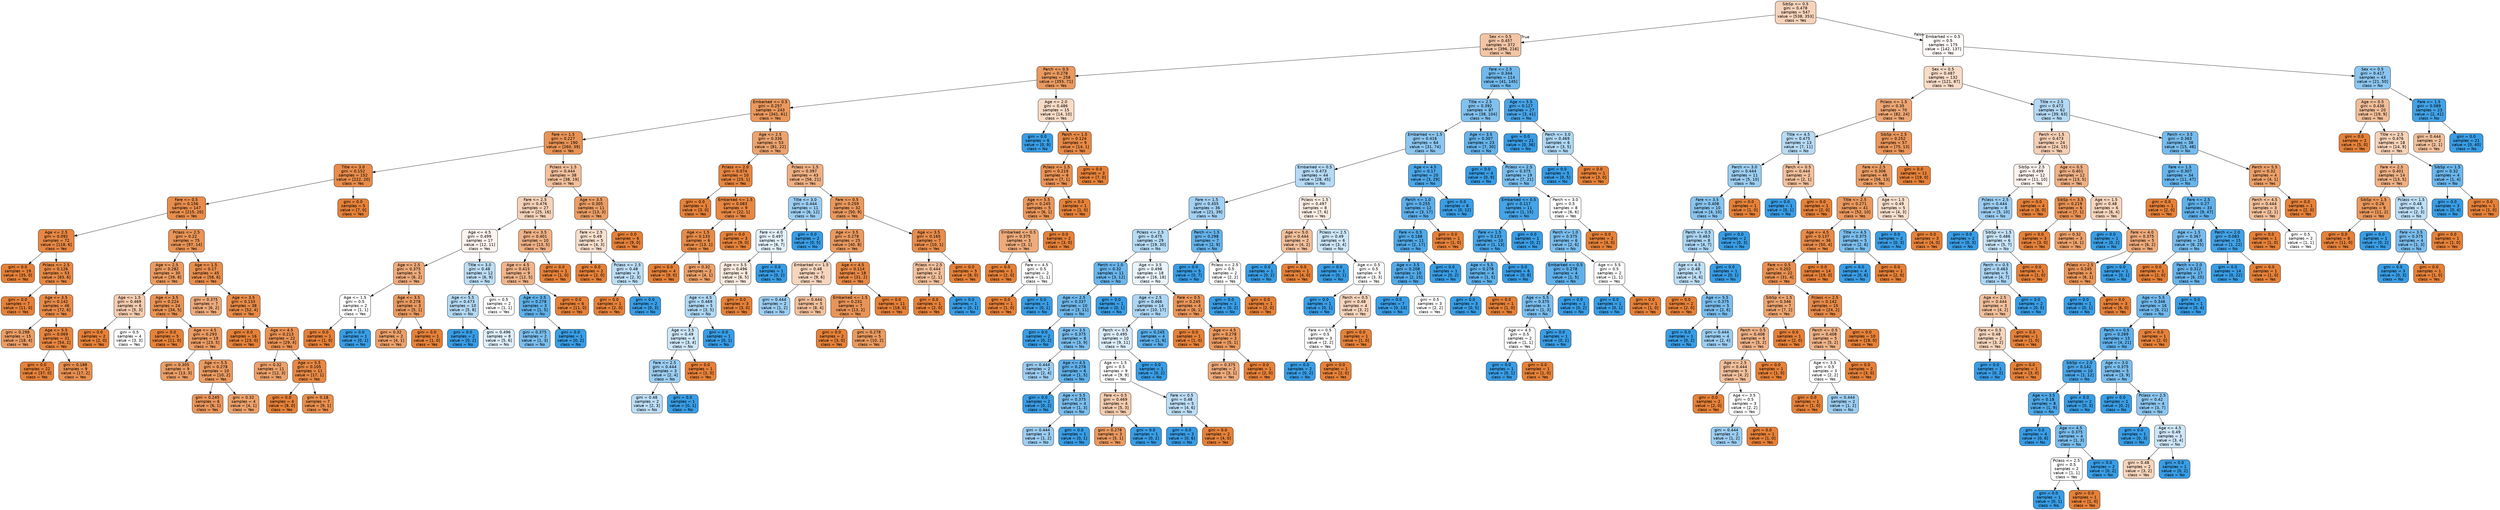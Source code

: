 digraph Tree {
node [shape=box, style="filled, rounded", color="black", fontname=helvetica] ;
edge [fontname=helvetica] ;
0 [label="SibSp <= 0.5\ngini = 0.478\nsamples = 547\nvalue = [538, 353]\nclass = Yes", fillcolor="#e5813958"] ;
1 [label="Sex <= 0.5\ngini = 0.457\nsamples = 372\nvalue = [396, 216]\nclass = Yes", fillcolor="#e5813974"] ;
0 -> 1 [labeldistance=2.5, labelangle=45, headlabel="True"] ;
2 [label="Parch <= 0.5\ngini = 0.278\nsamples = 258\nvalue = [355, 71]\nclass = Yes", fillcolor="#e58139cc"] ;
1 -> 2 ;
3 [label="Embarked <= 0.5\ngini = 0.257\nsamples = 243\nvalue = [341, 61]\nclass = Yes", fillcolor="#e58139d1"] ;
2 -> 3 ;
4 [label="Fare <= 1.5\ngini = 0.227\nsamples = 190\nvalue = [260, 39]\nclass = Yes", fillcolor="#e58139d9"] ;
3 -> 4 ;
5 [label="Title <= 3.0\ngini = 0.152\nsamples = 152\nvalue = [222, 20]\nclass = Yes", fillcolor="#e58139e8"] ;
4 -> 5 ;
6 [label="Fare <= 0.5\ngini = 0.156\nsamples = 147\nvalue = [215, 20]\nclass = Yes", fillcolor="#e58139e7"] ;
5 -> 6 ;
7 [label="Age <= 2.5\ngini = 0.092\nsamples = 72\nvalue = [118, 6]\nclass = Yes", fillcolor="#e58139f2"] ;
6 -> 7 ;
8 [label="gini = 0.0\nsamples = 19\nvalue = [35, 0]\nclass = Yes", fillcolor="#e58139ff"] ;
7 -> 8 ;
9 [label="Pclass <= 2.5\ngini = 0.126\nsamples = 53\nvalue = [83, 6]\nclass = Yes", fillcolor="#e58139ed"] ;
7 -> 9 ;
10 [label="gini = 0.0\nsamples = 7\nvalue = [11, 0]\nclass = Yes", fillcolor="#e58139ff"] ;
9 -> 10 ;
11 [label="Age <= 3.5\ngini = 0.142\nsamples = 46\nvalue = [72, 6]\nclass = Yes", fillcolor="#e58139ea"] ;
9 -> 11 ;
12 [label="gini = 0.298\nsamples = 15\nvalue = [18, 4]\nclass = Yes", fillcolor="#e58139c6"] ;
11 -> 12 ;
13 [label="Age <= 5.5\ngini = 0.069\nsamples = 31\nvalue = [54, 2]\nclass = Yes", fillcolor="#e58139f6"] ;
11 -> 13 ;
14 [label="gini = 0.0\nsamples = 22\nvalue = [37, 0]\nclass = Yes", fillcolor="#e58139ff"] ;
13 -> 14 ;
15 [label="gini = 0.188\nsamples = 9\nvalue = [17, 2]\nclass = Yes", fillcolor="#e58139e1"] ;
13 -> 15 ;
16 [label="Pclass <= 2.5\ngini = 0.22\nsamples = 75\nvalue = [97, 14]\nclass = Yes", fillcolor="#e58139da"] ;
6 -> 16 ;
17 [label="Age <= 2.5\ngini = 0.282\nsamples = 30\nvalue = [39, 8]\nclass = Yes", fillcolor="#e58139cb"] ;
16 -> 17 ;
18 [label="Age <= 1.5\ngini = 0.469\nsamples = 6\nvalue = [5, 3]\nclass = Yes", fillcolor="#e5813966"] ;
17 -> 18 ;
19 [label="gini = 0.0\nsamples = 2\nvalue = [2, 0]\nclass = Yes", fillcolor="#e58139ff"] ;
18 -> 19 ;
20 [label="gini = 0.5\nsamples = 4\nvalue = [3, 3]\nclass = Yes", fillcolor="#e5813900"] ;
18 -> 20 ;
21 [label="Age <= 3.5\ngini = 0.224\nsamples = 24\nvalue = [34, 5]\nclass = Yes", fillcolor="#e58139da"] ;
17 -> 21 ;
22 [label="gini = 0.0\nsamples = 5\nvalue = [11, 0]\nclass = Yes", fillcolor="#e58139ff"] ;
21 -> 22 ;
23 [label="Age <= 4.5\ngini = 0.293\nsamples = 19\nvalue = [23, 5]\nclass = Yes", fillcolor="#e58139c8"] ;
21 -> 23 ;
24 [label="gini = 0.305\nsamples = 9\nvalue = [13, 3]\nclass = Yes", fillcolor="#e58139c4"] ;
23 -> 24 ;
25 [label="Age <= 5.5\ngini = 0.278\nsamples = 10\nvalue = [10, 2]\nclass = Yes", fillcolor="#e58139cc"] ;
23 -> 25 ;
26 [label="gini = 0.245\nsamples = 6\nvalue = [6, 1]\nclass = Yes", fillcolor="#e58139d4"] ;
25 -> 26 ;
27 [label="gini = 0.32\nsamples = 4\nvalue = [4, 1]\nclass = Yes", fillcolor="#e58139bf"] ;
25 -> 27 ;
28 [label="Age <= 1.5\ngini = 0.17\nsamples = 45\nvalue = [58, 6]\nclass = Yes", fillcolor="#e58139e5"] ;
16 -> 28 ;
29 [label="gini = 0.375\nsamples = 7\nvalue = [6, 2]\nclass = Yes", fillcolor="#e58139aa"] ;
28 -> 29 ;
30 [label="Age <= 3.5\ngini = 0.133\nsamples = 38\nvalue = [52, 4]\nclass = Yes", fillcolor="#e58139eb"] ;
28 -> 30 ;
31 [label="gini = 0.0\nsamples = 16\nvalue = [23, 0]\nclass = Yes", fillcolor="#e58139ff"] ;
30 -> 31 ;
32 [label="Age <= 4.5\ngini = 0.213\nsamples = 22\nvalue = [29, 4]\nclass = Yes", fillcolor="#e58139dc"] ;
30 -> 32 ;
33 [label="gini = 0.32\nsamples = 11\nvalue = [12, 3]\nclass = Yes", fillcolor="#e58139bf"] ;
32 -> 33 ;
34 [label="Age <= 5.5\ngini = 0.105\nsamples = 11\nvalue = [17, 1]\nclass = Yes", fillcolor="#e58139f0"] ;
32 -> 34 ;
35 [label="gini = 0.0\nsamples = 4\nvalue = [8, 0]\nclass = Yes", fillcolor="#e58139ff"] ;
34 -> 35 ;
36 [label="gini = 0.18\nsamples = 7\nvalue = [9, 1]\nclass = Yes", fillcolor="#e58139e3"] ;
34 -> 36 ;
37 [label="gini = 0.0\nsamples = 5\nvalue = [7, 0]\nclass = Yes", fillcolor="#e58139ff"] ;
5 -> 37 ;
38 [label="Pclass <= 1.5\ngini = 0.444\nsamples = 38\nvalue = [38, 19]\nclass = Yes", fillcolor="#e581397f"] ;
4 -> 38 ;
39 [label="Fare <= 2.5\ngini = 0.476\nsamples = 27\nvalue = [25, 16]\nclass = Yes", fillcolor="#e581395c"] ;
38 -> 39 ;
40 [label="Age <= 4.5\ngini = 0.499\nsamples = 17\nvalue = [12, 11]\nclass = Yes", fillcolor="#e5813915"] ;
39 -> 40 ;
41 [label="Age <= 2.5\ngini = 0.375\nsamples = 5\nvalue = [6, 2]\nclass = Yes", fillcolor="#e58139aa"] ;
40 -> 41 ;
42 [label="Age <= 1.5\ngini = 0.5\nsamples = 2\nvalue = [1, 1]\nclass = Yes", fillcolor="#e5813900"] ;
41 -> 42 ;
43 [label="gini = 0.0\nsamples = 1\nvalue = [1, 0]\nclass = Yes", fillcolor="#e58139ff"] ;
42 -> 43 ;
44 [label="gini = 0.0\nsamples = 1\nvalue = [0, 1]\nclass = No", fillcolor="#399de5ff"] ;
42 -> 44 ;
45 [label="Age <= 3.5\ngini = 0.278\nsamples = 3\nvalue = [5, 1]\nclass = Yes", fillcolor="#e58139cc"] ;
41 -> 45 ;
46 [label="gini = 0.32\nsamples = 2\nvalue = [4, 1]\nclass = Yes", fillcolor="#e58139bf"] ;
45 -> 46 ;
47 [label="gini = 0.0\nsamples = 1\nvalue = [1, 0]\nclass = Yes", fillcolor="#e58139ff"] ;
45 -> 47 ;
48 [label="Title <= 3.0\ngini = 0.48\nsamples = 12\nvalue = [6, 9]\nclass = No", fillcolor="#399de555"] ;
40 -> 48 ;
49 [label="Age <= 5.5\ngini = 0.473\nsamples = 10\nvalue = [5, 8]\nclass = No", fillcolor="#399de560"] ;
48 -> 49 ;
50 [label="gini = 0.0\nsamples = 2\nvalue = [0, 2]\nclass = No", fillcolor="#399de5ff"] ;
49 -> 50 ;
51 [label="gini = 0.496\nsamples = 8\nvalue = [5, 6]\nclass = No", fillcolor="#399de52a"] ;
49 -> 51 ;
52 [label="gini = 0.5\nsamples = 2\nvalue = [1, 1]\nclass = Yes", fillcolor="#e5813900"] ;
48 -> 52 ;
53 [label="Fare <= 3.5\ngini = 0.401\nsamples = 10\nvalue = [13, 5]\nclass = Yes", fillcolor="#e581399d"] ;
39 -> 53 ;
54 [label="Age <= 4.5\ngini = 0.415\nsamples = 9\nvalue = [12, 5]\nclass = Yes", fillcolor="#e5813995"] ;
53 -> 54 ;
55 [label="Age <= 3.5\ngini = 0.278\nsamples = 3\nvalue = [1, 5]\nclass = No", fillcolor="#399de5cc"] ;
54 -> 55 ;
56 [label="gini = 0.375\nsamples = 2\nvalue = [1, 3]\nclass = No", fillcolor="#399de5aa"] ;
55 -> 56 ;
57 [label="gini = 0.0\nsamples = 1\nvalue = [0, 2]\nclass = No", fillcolor="#399de5ff"] ;
55 -> 57 ;
58 [label="gini = 0.0\nsamples = 6\nvalue = [11, 0]\nclass = Yes", fillcolor="#e58139ff"] ;
54 -> 58 ;
59 [label="gini = 0.0\nsamples = 1\nvalue = [1, 0]\nclass = Yes", fillcolor="#e58139ff"] ;
53 -> 59 ;
60 [label="Age <= 3.5\ngini = 0.305\nsamples = 11\nvalue = [13, 3]\nclass = Yes", fillcolor="#e58139c4"] ;
38 -> 60 ;
61 [label="Fare <= 2.5\ngini = 0.49\nsamples = 5\nvalue = [4, 3]\nclass = Yes", fillcolor="#e5813940"] ;
60 -> 61 ;
62 [label="gini = 0.0\nsamples = 2\nvalue = [2, 0]\nclass = Yes", fillcolor="#e58139ff"] ;
61 -> 62 ;
63 [label="Pclass <= 2.5\ngini = 0.48\nsamples = 3\nvalue = [2, 3]\nclass = No", fillcolor="#399de555"] ;
61 -> 63 ;
64 [label="gini = 0.0\nsamples = 1\nvalue = [2, 0]\nclass = Yes", fillcolor="#e58139ff"] ;
63 -> 64 ;
65 [label="gini = 0.0\nsamples = 2\nvalue = [0, 3]\nclass = No", fillcolor="#399de5ff"] ;
63 -> 65 ;
66 [label="gini = 0.0\nsamples = 6\nvalue = [9, 0]\nclass = Yes", fillcolor="#e58139ff"] ;
60 -> 66 ;
67 [label="Age <= 2.5\ngini = 0.336\nsamples = 53\nvalue = [81, 22]\nclass = Yes", fillcolor="#e58139ba"] ;
3 -> 67 ;
68 [label="Pclass <= 2.0\ngini = 0.074\nsamples = 10\nvalue = [25, 1]\nclass = Yes", fillcolor="#e58139f5"] ;
67 -> 68 ;
69 [label="gini = 0.0\nsamples = 1\nvalue = [3, 0]\nclass = Yes", fillcolor="#e58139ff"] ;
68 -> 69 ;
70 [label="Embarked <= 1.5\ngini = 0.083\nsamples = 9\nvalue = [22, 1]\nclass = Yes", fillcolor="#e58139f3"] ;
68 -> 70 ;
71 [label="Age <= 1.5\ngini = 0.133\nsamples = 6\nvalue = [13, 1]\nclass = Yes", fillcolor="#e58139eb"] ;
70 -> 71 ;
72 [label="gini = 0.0\nsamples = 4\nvalue = [9, 0]\nclass = Yes", fillcolor="#e58139ff"] ;
71 -> 72 ;
73 [label="gini = 0.32\nsamples = 2\nvalue = [4, 1]\nclass = Yes", fillcolor="#e58139bf"] ;
71 -> 73 ;
74 [label="gini = 0.0\nsamples = 3\nvalue = [9, 0]\nclass = Yes", fillcolor="#e58139ff"] ;
70 -> 74 ;
75 [label="Pclass <= 1.5\ngini = 0.397\nsamples = 43\nvalue = [56, 21]\nclass = Yes", fillcolor="#e581399f"] ;
67 -> 75 ;
76 [label="Title <= 3.0\ngini = 0.444\nsamples = 11\nvalue = [6, 12]\nclass = No", fillcolor="#399de57f"] ;
75 -> 76 ;
77 [label="Fare <= 4.0\ngini = 0.497\nsamples = 9\nvalue = [6, 7]\nclass = No", fillcolor="#399de524"] ;
76 -> 77 ;
78 [label="Age <= 5.5\ngini = 0.496\nsamples = 8\nvalue = [6, 5]\nclass = Yes", fillcolor="#e581392a"] ;
77 -> 78 ;
79 [label="Age <= 4.5\ngini = 0.469\nsamples = 5\nvalue = [3, 5]\nclass = No", fillcolor="#399de566"] ;
78 -> 79 ;
80 [label="Age <= 3.5\ngini = 0.49\nsamples = 4\nvalue = [3, 4]\nclass = No", fillcolor="#399de540"] ;
79 -> 80 ;
81 [label="Fare <= 2.5\ngini = 0.444\nsamples = 3\nvalue = [2, 4]\nclass = No", fillcolor="#399de57f"] ;
80 -> 81 ;
82 [label="gini = 0.48\nsamples = 2\nvalue = [2, 3]\nclass = No", fillcolor="#399de555"] ;
81 -> 82 ;
83 [label="gini = 0.0\nsamples = 1\nvalue = [0, 1]\nclass = No", fillcolor="#399de5ff"] ;
81 -> 83 ;
84 [label="gini = 0.0\nsamples = 1\nvalue = [1, 0]\nclass = Yes", fillcolor="#e58139ff"] ;
80 -> 84 ;
85 [label="gini = 0.0\nsamples = 1\nvalue = [0, 1]\nclass = No", fillcolor="#399de5ff"] ;
79 -> 85 ;
86 [label="gini = 0.0\nsamples = 3\nvalue = [3, 0]\nclass = Yes", fillcolor="#e58139ff"] ;
78 -> 86 ;
87 [label="gini = 0.0\nsamples = 1\nvalue = [0, 2]\nclass = No", fillcolor="#399de5ff"] ;
77 -> 87 ;
88 [label="gini = 0.0\nsamples = 2\nvalue = [0, 5]\nclass = No", fillcolor="#399de5ff"] ;
76 -> 88 ;
89 [label="Fare <= 0.5\ngini = 0.259\nsamples = 32\nvalue = [50, 9]\nclass = Yes", fillcolor="#e58139d1"] ;
75 -> 89 ;
90 [label="Age <= 3.5\ngini = 0.278\nsamples = 25\nvalue = [40, 8]\nclass = Yes", fillcolor="#e58139cc"] ;
89 -> 90 ;
91 [label="Embarked <= 1.5\ngini = 0.48\nsamples = 7\nvalue = [9, 6]\nclass = Yes", fillcolor="#e5813955"] ;
90 -> 91 ;
92 [label="gini = 0.444\nsamples = 2\nvalue = [1, 2]\nclass = No", fillcolor="#399de57f"] ;
91 -> 92 ;
93 [label="gini = 0.444\nsamples = 5\nvalue = [8, 4]\nclass = Yes", fillcolor="#e581397f"] ;
91 -> 93 ;
94 [label="Age <= 4.5\ngini = 0.114\nsamples = 18\nvalue = [31, 2]\nclass = Yes", fillcolor="#e58139ef"] ;
90 -> 94 ;
95 [label="Embarked <= 1.5\ngini = 0.231\nsamples = 7\nvalue = [13, 2]\nclass = Yes", fillcolor="#e58139d8"] ;
94 -> 95 ;
96 [label="gini = 0.0\nsamples = 2\nvalue = [3, 0]\nclass = Yes", fillcolor="#e58139ff"] ;
95 -> 96 ;
97 [label="gini = 0.278\nsamples = 5\nvalue = [10, 2]\nclass = Yes", fillcolor="#e58139cc"] ;
95 -> 97 ;
98 [label="gini = 0.0\nsamples = 11\nvalue = [18, 0]\nclass = Yes", fillcolor="#e58139ff"] ;
94 -> 98 ;
99 [label="Age <= 3.5\ngini = 0.165\nsamples = 7\nvalue = [10, 1]\nclass = Yes", fillcolor="#e58139e6"] ;
89 -> 99 ;
100 [label="Pclass <= 2.5\ngini = 0.444\nsamples = 2\nvalue = [2, 1]\nclass = Yes", fillcolor="#e581397f"] ;
99 -> 100 ;
101 [label="gini = 0.0\nsamples = 1\nvalue = [2, 0]\nclass = Yes", fillcolor="#e58139ff"] ;
100 -> 101 ;
102 [label="gini = 0.0\nsamples = 1\nvalue = [0, 1]\nclass = No", fillcolor="#399de5ff"] ;
100 -> 102 ;
103 [label="gini = 0.0\nsamples = 5\nvalue = [8, 0]\nclass = Yes", fillcolor="#e58139ff"] ;
99 -> 103 ;
104 [label="Age <= 2.0\ngini = 0.486\nsamples = 15\nvalue = [14, 10]\nclass = Yes", fillcolor="#e5813949"] ;
2 -> 104 ;
105 [label="gini = 0.0\nsamples = 6\nvalue = [0, 9]\nclass = No", fillcolor="#399de5ff"] ;
104 -> 105 ;
106 [label="Parch <= 1.5\ngini = 0.124\nsamples = 9\nvalue = [14, 1]\nclass = Yes", fillcolor="#e58139ed"] ;
104 -> 106 ;
107 [label="Pclass <= 1.5\ngini = 0.219\nsamples = 6\nvalue = [7, 1]\nclass = Yes", fillcolor="#e58139db"] ;
106 -> 107 ;
108 [label="Age <= 5.5\ngini = 0.245\nsamples = 5\nvalue = [6, 1]\nclass = Yes", fillcolor="#e58139d4"] ;
107 -> 108 ;
109 [label="Embarked <= 0.5\ngini = 0.375\nsamples = 3\nvalue = [3, 1]\nclass = Yes", fillcolor="#e58139aa"] ;
108 -> 109 ;
110 [label="gini = 0.0\nsamples = 1\nvalue = [2, 0]\nclass = Yes", fillcolor="#e58139ff"] ;
109 -> 110 ;
111 [label="Fare <= 4.5\ngini = 0.5\nsamples = 2\nvalue = [1, 1]\nclass = Yes", fillcolor="#e5813900"] ;
109 -> 111 ;
112 [label="gini = 0.0\nsamples = 1\nvalue = [1, 0]\nclass = Yes", fillcolor="#e58139ff"] ;
111 -> 112 ;
113 [label="gini = 0.0\nsamples = 1\nvalue = [0, 1]\nclass = No", fillcolor="#399de5ff"] ;
111 -> 113 ;
114 [label="gini = 0.0\nsamples = 2\nvalue = [3, 0]\nclass = Yes", fillcolor="#e58139ff"] ;
108 -> 114 ;
115 [label="gini = 0.0\nsamples = 1\nvalue = [1, 0]\nclass = Yes", fillcolor="#e58139ff"] ;
107 -> 115 ;
116 [label="gini = 0.0\nsamples = 3\nvalue = [7, 0]\nclass = Yes", fillcolor="#e58139ff"] ;
106 -> 116 ;
117 [label="Fare <= 2.5\ngini = 0.344\nsamples = 114\nvalue = [41, 145]\nclass = No", fillcolor="#399de5b7"] ;
1 -> 117 ;
118 [label="Title <= 2.5\ngini = 0.392\nsamples = 87\nvalue = [38, 104]\nclass = No", fillcolor="#399de5a2"] ;
117 -> 118 ;
119 [label="Embarked <= 1.5\ngini = 0.416\nsamples = 64\nvalue = [31, 74]\nclass = No", fillcolor="#399de594"] ;
118 -> 119 ;
120 [label="Embarked <= 0.5\ngini = 0.473\nsamples = 44\nvalue = [28, 45]\nclass = No", fillcolor="#399de560"] ;
119 -> 120 ;
121 [label="Fare <= 1.5\ngini = 0.455\nsamples = 36\nvalue = [21, 39]\nclass = No", fillcolor="#399de576"] ;
120 -> 121 ;
122 [label="Pclass <= 2.5\ngini = 0.475\nsamples = 29\nvalue = [19, 30]\nclass = No", fillcolor="#399de55e"] ;
121 -> 122 ;
123 [label="Parch <= 1.0\ngini = 0.32\nsamples = 11\nvalue = [3, 12]\nclass = No", fillcolor="#399de5bf"] ;
122 -> 123 ;
124 [label="Age <= 2.5\ngini = 0.337\nsamples = 10\nvalue = [3, 11]\nclass = No", fillcolor="#399de5b9"] ;
123 -> 124 ;
125 [label="gini = 0.0\nsamples = 2\nvalue = [0, 2]\nclass = No", fillcolor="#399de5ff"] ;
124 -> 125 ;
126 [label="Age <= 3.5\ngini = 0.375\nsamples = 8\nvalue = [3, 9]\nclass = No", fillcolor="#399de5aa"] ;
124 -> 126 ;
127 [label="gini = 0.444\nsamples = 2\nvalue = [2, 4]\nclass = No", fillcolor="#399de57f"] ;
126 -> 127 ;
128 [label="Age <= 4.5\ngini = 0.278\nsamples = 6\nvalue = [1, 5]\nclass = No", fillcolor="#399de5cc"] ;
126 -> 128 ;
129 [label="gini = 0.0\nsamples = 2\nvalue = [0, 2]\nclass = No", fillcolor="#399de5ff"] ;
128 -> 129 ;
130 [label="Age <= 5.5\ngini = 0.375\nsamples = 4\nvalue = [1, 3]\nclass = No", fillcolor="#399de5aa"] ;
128 -> 130 ;
131 [label="gini = 0.444\nsamples = 3\nvalue = [1, 2]\nclass = No", fillcolor="#399de57f"] ;
130 -> 131 ;
132 [label="gini = 0.0\nsamples = 1\nvalue = [0, 1]\nclass = No", fillcolor="#399de5ff"] ;
130 -> 132 ;
133 [label="gini = 0.0\nsamples = 1\nvalue = [0, 1]\nclass = No", fillcolor="#399de5ff"] ;
123 -> 133 ;
134 [label="Age <= 3.5\ngini = 0.498\nsamples = 18\nvalue = [16, 18]\nclass = No", fillcolor="#399de51c"] ;
122 -> 134 ;
135 [label="Age <= 2.5\ngini = 0.466\nsamples = 14\nvalue = [10, 17]\nclass = No", fillcolor="#399de569"] ;
134 -> 135 ;
136 [label="Parch <= 0.5\ngini = 0.495\nsamples = 10\nvalue = [9, 11]\nclass = No", fillcolor="#399de52e"] ;
135 -> 136 ;
137 [label="Age <= 1.5\ngini = 0.5\nsamples = 9\nvalue = [9, 9]\nclass = Yes", fillcolor="#e5813900"] ;
136 -> 137 ;
138 [label="Fare <= 0.5\ngini = 0.469\nsamples = 4\nvalue = [5, 3]\nclass = Yes", fillcolor="#e5813966"] ;
137 -> 138 ;
139 [label="gini = 0.278\nsamples = 3\nvalue = [5, 1]\nclass = Yes", fillcolor="#e58139cc"] ;
138 -> 139 ;
140 [label="gini = 0.0\nsamples = 1\nvalue = [0, 2]\nclass = No", fillcolor="#399de5ff"] ;
138 -> 140 ;
141 [label="Fare <= 0.5\ngini = 0.48\nsamples = 5\nvalue = [4, 6]\nclass = No", fillcolor="#399de555"] ;
137 -> 141 ;
142 [label="gini = 0.0\nsamples = 3\nvalue = [0, 6]\nclass = No", fillcolor="#399de5ff"] ;
141 -> 142 ;
143 [label="gini = 0.0\nsamples = 2\nvalue = [4, 0]\nclass = Yes", fillcolor="#e58139ff"] ;
141 -> 143 ;
144 [label="gini = 0.0\nsamples = 1\nvalue = [0, 2]\nclass = No", fillcolor="#399de5ff"] ;
136 -> 144 ;
145 [label="gini = 0.245\nsamples = 4\nvalue = [1, 6]\nclass = No", fillcolor="#399de5d4"] ;
135 -> 145 ;
146 [label="Fare <= 0.5\ngini = 0.245\nsamples = 4\nvalue = [6, 1]\nclass = Yes", fillcolor="#e58139d4"] ;
134 -> 146 ;
147 [label="gini = 0.0\nsamples = 1\nvalue = [1, 0]\nclass = Yes", fillcolor="#e58139ff"] ;
146 -> 147 ;
148 [label="Age <= 4.5\ngini = 0.278\nsamples = 3\nvalue = [5, 1]\nclass = Yes", fillcolor="#e58139cc"] ;
146 -> 148 ;
149 [label="gini = 0.375\nsamples = 2\nvalue = [3, 1]\nclass = Yes", fillcolor="#e58139aa"] ;
148 -> 149 ;
150 [label="gini = 0.0\nsamples = 1\nvalue = [2, 0]\nclass = Yes", fillcolor="#e58139ff"] ;
148 -> 150 ;
151 [label="Parch <= 1.5\ngini = 0.298\nsamples = 7\nvalue = [2, 9]\nclass = No", fillcolor="#399de5c6"] ;
121 -> 151 ;
152 [label="gini = 0.0\nsamples = 5\nvalue = [0, 7]\nclass = No", fillcolor="#399de5ff"] ;
151 -> 152 ;
153 [label="Pclass <= 2.5\ngini = 0.5\nsamples = 2\nvalue = [2, 2]\nclass = Yes", fillcolor="#e5813900"] ;
151 -> 153 ;
154 [label="gini = 0.0\nsamples = 1\nvalue = [0, 2]\nclass = No", fillcolor="#399de5ff"] ;
153 -> 154 ;
155 [label="gini = 0.0\nsamples = 1\nvalue = [2, 0]\nclass = Yes", fillcolor="#e58139ff"] ;
153 -> 155 ;
156 [label="Pclass <= 1.5\ngini = 0.497\nsamples = 8\nvalue = [7, 6]\nclass = Yes", fillcolor="#e5813924"] ;
120 -> 156 ;
157 [label="Age <= 5.0\ngini = 0.444\nsamples = 2\nvalue = [4, 2]\nclass = Yes", fillcolor="#e581397f"] ;
156 -> 157 ;
158 [label="gini = 0.0\nsamples = 1\nvalue = [0, 2]\nclass = No", fillcolor="#399de5ff"] ;
157 -> 158 ;
159 [label="gini = 0.0\nsamples = 1\nvalue = [4, 0]\nclass = Yes", fillcolor="#e58139ff"] ;
157 -> 159 ;
160 [label="Pclass <= 2.5\ngini = 0.49\nsamples = 6\nvalue = [3, 4]\nclass = No", fillcolor="#399de540"] ;
156 -> 160 ;
161 [label="gini = 0.0\nsamples = 1\nvalue = [0, 1]\nclass = No", fillcolor="#399de5ff"] ;
160 -> 161 ;
162 [label="Age <= 0.5\ngini = 0.5\nsamples = 5\nvalue = [3, 3]\nclass = Yes", fillcolor="#e5813900"] ;
160 -> 162 ;
163 [label="gini = 0.0\nsamples = 1\nvalue = [0, 1]\nclass = No", fillcolor="#399de5ff"] ;
162 -> 163 ;
164 [label="Parch <= 0.5\ngini = 0.48\nsamples = 4\nvalue = [3, 2]\nclass = Yes", fillcolor="#e5813955"] ;
162 -> 164 ;
165 [label="Fare <= 0.5\ngini = 0.5\nsamples = 3\nvalue = [2, 2]\nclass = Yes", fillcolor="#e5813900"] ;
164 -> 165 ;
166 [label="gini = 0.0\nsamples = 2\nvalue = [0, 2]\nclass = No", fillcolor="#399de5ff"] ;
165 -> 166 ;
167 [label="gini = 0.0\nsamples = 1\nvalue = [2, 0]\nclass = Yes", fillcolor="#e58139ff"] ;
165 -> 167 ;
168 [label="gini = 0.0\nsamples = 1\nvalue = [1, 0]\nclass = Yes", fillcolor="#e58139ff"] ;
164 -> 168 ;
169 [label="Age <= 4.5\ngini = 0.17\nsamples = 20\nvalue = [3, 29]\nclass = No", fillcolor="#399de5e5"] ;
119 -> 169 ;
170 [label="Parch <= 1.0\ngini = 0.255\nsamples = 12\nvalue = [3, 17]\nclass = No", fillcolor="#399de5d2"] ;
169 -> 170 ;
171 [label="Fare <= 0.5\ngini = 0.188\nsamples = 11\nvalue = [2, 17]\nclass = No", fillcolor="#399de5e1"] ;
170 -> 171 ;
172 [label="Age <= 3.5\ngini = 0.208\nsamples = 10\nvalue = [2, 15]\nclass = No", fillcolor="#399de5dd"] ;
171 -> 172 ;
173 [label="gini = 0.0\nsamples = 7\nvalue = [0, 13]\nclass = No", fillcolor="#399de5ff"] ;
172 -> 173 ;
174 [label="gini = 0.5\nsamples = 3\nvalue = [2, 2]\nclass = Yes", fillcolor="#e5813900"] ;
172 -> 174 ;
175 [label="gini = 0.0\nsamples = 1\nvalue = [0, 2]\nclass = No", fillcolor="#399de5ff"] ;
171 -> 175 ;
176 [label="gini = 0.0\nsamples = 1\nvalue = [1, 0]\nclass = Yes", fillcolor="#e58139ff"] ;
170 -> 176 ;
177 [label="gini = 0.0\nsamples = 8\nvalue = [0, 12]\nclass = No", fillcolor="#399de5ff"] ;
169 -> 177 ;
178 [label="Age <= 3.5\ngini = 0.307\nsamples = 23\nvalue = [7, 30]\nclass = No", fillcolor="#399de5c4"] ;
118 -> 178 ;
179 [label="gini = 0.0\nsamples = 4\nvalue = [0, 9]\nclass = No", fillcolor="#399de5ff"] ;
178 -> 179 ;
180 [label="Pclass <= 2.5\ngini = 0.375\nsamples = 19\nvalue = [7, 21]\nclass = No", fillcolor="#399de5aa"] ;
178 -> 180 ;
181 [label="Embarked <= 0.5\ngini = 0.117\nsamples = 11\nvalue = [1, 15]\nclass = No", fillcolor="#399de5ee"] ;
180 -> 181 ;
182 [label="Fare <= 1.5\ngini = 0.133\nsamples = 10\nvalue = [1, 13]\nclass = No", fillcolor="#399de5eb"] ;
181 -> 182 ;
183 [label="Age <= 5.5\ngini = 0.278\nsamples = 4\nvalue = [1, 5]\nclass = No", fillcolor="#399de5cc"] ;
182 -> 183 ;
184 [label="gini = 0.0\nsamples = 3\nvalue = [0, 5]\nclass = No", fillcolor="#399de5ff"] ;
183 -> 184 ;
185 [label="gini = 0.0\nsamples = 1\nvalue = [1, 0]\nclass = Yes", fillcolor="#e58139ff"] ;
183 -> 185 ;
186 [label="gini = 0.0\nsamples = 6\nvalue = [0, 8]\nclass = No", fillcolor="#399de5ff"] ;
182 -> 186 ;
187 [label="gini = 0.0\nsamples = 1\nvalue = [0, 2]\nclass = No", fillcolor="#399de5ff"] ;
181 -> 187 ;
188 [label="Parch <= 3.0\ngini = 0.5\nsamples = 8\nvalue = [6, 6]\nclass = Yes", fillcolor="#e5813900"] ;
180 -> 188 ;
189 [label="Parch <= 1.0\ngini = 0.375\nsamples = 6\nvalue = [2, 6]\nclass = No", fillcolor="#399de5aa"] ;
188 -> 189 ;
190 [label="Embarked <= 0.5\ngini = 0.278\nsamples = 4\nvalue = [1, 5]\nclass = No", fillcolor="#399de5cc"] ;
189 -> 190 ;
191 [label="Age <= 5.5\ngini = 0.375\nsamples = 3\nvalue = [1, 3]\nclass = No", fillcolor="#399de5aa"] ;
190 -> 191 ;
192 [label="Age <= 4.5\ngini = 0.5\nsamples = 2\nvalue = [1, 1]\nclass = Yes", fillcolor="#e5813900"] ;
191 -> 192 ;
193 [label="gini = 0.0\nsamples = 1\nvalue = [0, 1]\nclass = No", fillcolor="#399de5ff"] ;
192 -> 193 ;
194 [label="gini = 0.0\nsamples = 1\nvalue = [1, 0]\nclass = Yes", fillcolor="#e58139ff"] ;
192 -> 194 ;
195 [label="gini = 0.0\nsamples = 1\nvalue = [0, 2]\nclass = No", fillcolor="#399de5ff"] ;
191 -> 195 ;
196 [label="gini = 0.0\nsamples = 1\nvalue = [0, 2]\nclass = No", fillcolor="#399de5ff"] ;
190 -> 196 ;
197 [label="Age <= 5.5\ngini = 0.5\nsamples = 2\nvalue = [1, 1]\nclass = Yes", fillcolor="#e5813900"] ;
189 -> 197 ;
198 [label="gini = 0.0\nsamples = 1\nvalue = [0, 1]\nclass = No", fillcolor="#399de5ff"] ;
197 -> 198 ;
199 [label="gini = 0.0\nsamples = 1\nvalue = [1, 0]\nclass = Yes", fillcolor="#e58139ff"] ;
197 -> 199 ;
200 [label="gini = 0.0\nsamples = 2\nvalue = [4, 0]\nclass = Yes", fillcolor="#e58139ff"] ;
188 -> 200 ;
201 [label="Age <= 5.5\ngini = 0.127\nsamples = 27\nvalue = [3, 41]\nclass = No", fillcolor="#399de5ec"] ;
117 -> 201 ;
202 [label="gini = 0.0\nsamples = 21\nvalue = [0, 36]\nclass = No", fillcolor="#399de5ff"] ;
201 -> 202 ;
203 [label="Parch <= 3.0\ngini = 0.469\nsamples = 6\nvalue = [3, 5]\nclass = No", fillcolor="#399de566"] ;
201 -> 203 ;
204 [label="gini = 0.0\nsamples = 5\nvalue = [0, 5]\nclass = No", fillcolor="#399de5ff"] ;
203 -> 204 ;
205 [label="gini = 0.0\nsamples = 1\nvalue = [3, 0]\nclass = Yes", fillcolor="#e58139ff"] ;
203 -> 205 ;
206 [label="Embarked <= 0.5\ngini = 0.5\nsamples = 175\nvalue = [142, 137]\nclass = Yes", fillcolor="#e5813909"] ;
0 -> 206 [labeldistance=2.5, labelangle=-45, headlabel="False"] ;
207 [label="Sex <= 0.5\ngini = 0.487\nsamples = 132\nvalue = [121, 87]\nclass = Yes", fillcolor="#e5813948"] ;
206 -> 207 ;
208 [label="Pclass <= 1.5\ngini = 0.35\nsamples = 70\nvalue = [82, 24]\nclass = Yes", fillcolor="#e58139b4"] ;
207 -> 208 ;
209 [label="Title <= 4.5\ngini = 0.475\nsamples = 13\nvalue = [7, 11]\nclass = No", fillcolor="#399de55d"] ;
208 -> 209 ;
210 [label="Parch <= 3.0\ngini = 0.444\nsamples = 11\nvalue = [5, 10]\nclass = No", fillcolor="#399de57f"] ;
209 -> 210 ;
211 [label="Fare <= 3.5\ngini = 0.408\nsamples = 10\nvalue = [4, 10]\nclass = No", fillcolor="#399de599"] ;
210 -> 211 ;
212 [label="Parch <= 0.5\ngini = 0.463\nsamples = 8\nvalue = [4, 7]\nclass = No", fillcolor="#399de56d"] ;
211 -> 212 ;
213 [label="Age <= 4.5\ngini = 0.48\nsamples = 7\nvalue = [4, 6]\nclass = No", fillcolor="#399de555"] ;
212 -> 213 ;
214 [label="gini = 0.0\nsamples = 2\nvalue = [2, 0]\nclass = Yes", fillcolor="#e58139ff"] ;
213 -> 214 ;
215 [label="Age <= 5.5\ngini = 0.375\nsamples = 5\nvalue = [2, 6]\nclass = No", fillcolor="#399de5aa"] ;
213 -> 215 ;
216 [label="gini = 0.0\nsamples = 1\nvalue = [0, 2]\nclass = No", fillcolor="#399de5ff"] ;
215 -> 216 ;
217 [label="gini = 0.444\nsamples = 4\nvalue = [2, 4]\nclass = No", fillcolor="#399de57f"] ;
215 -> 217 ;
218 [label="gini = 0.0\nsamples = 1\nvalue = [0, 1]\nclass = No", fillcolor="#399de5ff"] ;
212 -> 218 ;
219 [label="gini = 0.0\nsamples = 2\nvalue = [0, 3]\nclass = No", fillcolor="#399de5ff"] ;
211 -> 219 ;
220 [label="gini = 0.0\nsamples = 1\nvalue = [1, 0]\nclass = Yes", fillcolor="#e58139ff"] ;
210 -> 220 ;
221 [label="Parch <= 0.5\ngini = 0.444\nsamples = 2\nvalue = [2, 1]\nclass = Yes", fillcolor="#e581397f"] ;
209 -> 221 ;
222 [label="gini = 0.0\nsamples = 1\nvalue = [0, 1]\nclass = No", fillcolor="#399de5ff"] ;
221 -> 222 ;
223 [label="gini = 0.0\nsamples = 1\nvalue = [2, 0]\nclass = Yes", fillcolor="#e58139ff"] ;
221 -> 223 ;
224 [label="SibSp <= 2.5\ngini = 0.252\nsamples = 57\nvalue = [75, 13]\nclass = Yes", fillcolor="#e58139d3"] ;
208 -> 224 ;
225 [label="Fare <= 2.5\ngini = 0.306\nsamples = 46\nvalue = [56, 13]\nclass = Yes", fillcolor="#e58139c4"] ;
224 -> 225 ;
226 [label="Title <= 2.5\ngini = 0.271\nsamples = 41\nvalue = [52, 10]\nclass = Yes", fillcolor="#e58139ce"] ;
225 -> 226 ;
227 [label="Age <= 4.5\ngini = 0.137\nsamples = 36\nvalue = [50, 4]\nclass = Yes", fillcolor="#e58139eb"] ;
226 -> 227 ;
228 [label="Fare <= 0.5\ngini = 0.202\nsamples = 22\nvalue = [31, 4]\nclass = Yes", fillcolor="#e58139de"] ;
227 -> 228 ;
229 [label="SibSp <= 1.5\ngini = 0.346\nsamples = 7\nvalue = [7, 2]\nclass = Yes", fillcolor="#e58139b6"] ;
228 -> 229 ;
230 [label="Parch <= 0.5\ngini = 0.408\nsamples = 6\nvalue = [5, 2]\nclass = Yes", fillcolor="#e5813999"] ;
229 -> 230 ;
231 [label="Age <= 2.5\ngini = 0.444\nsamples = 5\nvalue = [4, 2]\nclass = Yes", fillcolor="#e581397f"] ;
230 -> 231 ;
232 [label="gini = 0.0\nsamples = 2\nvalue = [2, 0]\nclass = Yes", fillcolor="#e58139ff"] ;
231 -> 232 ;
233 [label="Age <= 3.5\ngini = 0.5\nsamples = 3\nvalue = [2, 2]\nclass = Yes", fillcolor="#e5813900"] ;
231 -> 233 ;
234 [label="gini = 0.444\nsamples = 2\nvalue = [1, 2]\nclass = No", fillcolor="#399de57f"] ;
233 -> 234 ;
235 [label="gini = 0.0\nsamples = 1\nvalue = [1, 0]\nclass = Yes", fillcolor="#e58139ff"] ;
233 -> 235 ;
236 [label="gini = 0.0\nsamples = 1\nvalue = [1, 0]\nclass = Yes", fillcolor="#e58139ff"] ;
230 -> 236 ;
237 [label="gini = 0.0\nsamples = 1\nvalue = [2, 0]\nclass = Yes", fillcolor="#e58139ff"] ;
229 -> 237 ;
238 [label="Pclass <= 2.5\ngini = 0.142\nsamples = 15\nvalue = [24, 2]\nclass = Yes", fillcolor="#e58139ea"] ;
228 -> 238 ;
239 [label="Parch <= 0.5\ngini = 0.408\nsamples = 5\nvalue = [5, 2]\nclass = Yes", fillcolor="#e5813999"] ;
238 -> 239 ;
240 [label="Age <= 3.5\ngini = 0.5\nsamples = 3\nvalue = [2, 2]\nclass = Yes", fillcolor="#e5813900"] ;
239 -> 240 ;
241 [label="gini = 0.0\nsamples = 1\nvalue = [1, 0]\nclass = Yes", fillcolor="#e58139ff"] ;
240 -> 241 ;
242 [label="gini = 0.444\nsamples = 2\nvalue = [1, 2]\nclass = No", fillcolor="#399de57f"] ;
240 -> 242 ;
243 [label="gini = 0.0\nsamples = 2\nvalue = [3, 0]\nclass = Yes", fillcolor="#e58139ff"] ;
239 -> 243 ;
244 [label="gini = 0.0\nsamples = 10\nvalue = [19, 0]\nclass = Yes", fillcolor="#e58139ff"] ;
238 -> 244 ;
245 [label="gini = 0.0\nsamples = 14\nvalue = [19, 0]\nclass = Yes", fillcolor="#e58139ff"] ;
227 -> 245 ;
246 [label="Title <= 4.5\ngini = 0.375\nsamples = 5\nvalue = [2, 6]\nclass = No", fillcolor="#399de5aa"] ;
226 -> 246 ;
247 [label="gini = 0.0\nsamples = 4\nvalue = [0, 6]\nclass = No", fillcolor="#399de5ff"] ;
246 -> 247 ;
248 [label="gini = 0.0\nsamples = 1\nvalue = [2, 0]\nclass = Yes", fillcolor="#e58139ff"] ;
246 -> 248 ;
249 [label="Age <= 1.5\ngini = 0.49\nsamples = 5\nvalue = [4, 3]\nclass = Yes", fillcolor="#e5813940"] ;
225 -> 249 ;
250 [label="gini = 0.0\nsamples = 2\nvalue = [0, 3]\nclass = No", fillcolor="#399de5ff"] ;
249 -> 250 ;
251 [label="gini = 0.0\nsamples = 3\nvalue = [4, 0]\nclass = Yes", fillcolor="#e58139ff"] ;
249 -> 251 ;
252 [label="gini = 0.0\nsamples = 11\nvalue = [19, 0]\nclass = Yes", fillcolor="#e58139ff"] ;
224 -> 252 ;
253 [label="Title <= 2.5\ngini = 0.472\nsamples = 62\nvalue = [39, 63]\nclass = No", fillcolor="#399de561"] ;
207 -> 253 ;
254 [label="Parch <= 1.5\ngini = 0.473\nsamples = 24\nvalue = [24, 15]\nclass = Yes", fillcolor="#e5813960"] ;
253 -> 254 ;
255 [label="SibSp <= 2.5\ngini = 0.499\nsamples = 12\nvalue = [11, 10]\nclass = Yes", fillcolor="#e5813917"] ;
254 -> 255 ;
256 [label="Pclass <= 2.5\ngini = 0.444\nsamples = 8\nvalue = [5, 10]\nclass = No", fillcolor="#399de57f"] ;
255 -> 256 ;
257 [label="gini = 0.0\nsamples = 2\nvalue = [0, 3]\nclass = No", fillcolor="#399de5ff"] ;
256 -> 257 ;
258 [label="SibSp <= 1.5\ngini = 0.486\nsamples = 6\nvalue = [5, 7]\nclass = No", fillcolor="#399de549"] ;
256 -> 258 ;
259 [label="Parch <= 0.5\ngini = 0.463\nsamples = 5\nvalue = [4, 7]\nclass = No", fillcolor="#399de56d"] ;
258 -> 259 ;
260 [label="Age <= 2.5\ngini = 0.444\nsamples = 3\nvalue = [4, 2]\nclass = Yes", fillcolor="#e581397f"] ;
259 -> 260 ;
261 [label="Fare <= 0.5\ngini = 0.48\nsamples = 2\nvalue = [3, 2]\nclass = Yes", fillcolor="#e5813955"] ;
260 -> 261 ;
262 [label="gini = 0.0\nsamples = 1\nvalue = [0, 2]\nclass = No", fillcolor="#399de5ff"] ;
261 -> 262 ;
263 [label="gini = 0.0\nsamples = 1\nvalue = [3, 0]\nclass = Yes", fillcolor="#e58139ff"] ;
261 -> 263 ;
264 [label="gini = 0.0\nsamples = 1\nvalue = [1, 0]\nclass = Yes", fillcolor="#e58139ff"] ;
260 -> 264 ;
265 [label="gini = 0.0\nsamples = 2\nvalue = [0, 5]\nclass = No", fillcolor="#399de5ff"] ;
259 -> 265 ;
266 [label="gini = 0.0\nsamples = 1\nvalue = [1, 0]\nclass = Yes", fillcolor="#e58139ff"] ;
258 -> 266 ;
267 [label="gini = 0.0\nsamples = 4\nvalue = [6, 0]\nclass = Yes", fillcolor="#e58139ff"] ;
255 -> 267 ;
268 [label="Age <= 0.5\ngini = 0.401\nsamples = 12\nvalue = [13, 5]\nclass = Yes", fillcolor="#e581399d"] ;
254 -> 268 ;
269 [label="SibSp <= 3.5\ngini = 0.219\nsamples = 6\nvalue = [7, 1]\nclass = Yes", fillcolor="#e58139db"] ;
268 -> 269 ;
270 [label="gini = 0.0\nsamples = 3\nvalue = [3, 0]\nclass = Yes", fillcolor="#e58139ff"] ;
269 -> 270 ;
271 [label="gini = 0.32\nsamples = 3\nvalue = [4, 1]\nclass = Yes", fillcolor="#e58139bf"] ;
269 -> 271 ;
272 [label="Age <= 1.5\ngini = 0.48\nsamples = 6\nvalue = [6, 4]\nclass = Yes", fillcolor="#e5813955"] ;
268 -> 272 ;
273 [label="gini = 0.0\nsamples = 1\nvalue = [0, 2]\nclass = No", fillcolor="#399de5ff"] ;
272 -> 273 ;
274 [label="Fare <= 4.0\ngini = 0.375\nsamples = 5\nvalue = [6, 2]\nclass = Yes", fillcolor="#e58139aa"] ;
272 -> 274 ;
275 [label="Pclass <= 2.5\ngini = 0.245\nsamples = 4\nvalue = [6, 1]\nclass = Yes", fillcolor="#e58139d4"] ;
274 -> 275 ;
276 [label="gini = 0.0\nsamples = 1\nvalue = [0, 1]\nclass = No", fillcolor="#399de5ff"] ;
275 -> 276 ;
277 [label="gini = 0.0\nsamples = 3\nvalue = [6, 0]\nclass = Yes", fillcolor="#e58139ff"] ;
275 -> 277 ;
278 [label="gini = 0.0\nsamples = 1\nvalue = [0, 1]\nclass = No", fillcolor="#399de5ff"] ;
274 -> 278 ;
279 [label="Parch <= 3.5\ngini = 0.363\nsamples = 38\nvalue = [15, 48]\nclass = No", fillcolor="#399de5af"] ;
253 -> 279 ;
280 [label="Fare <= 1.5\ngini = 0.307\nsamples = 34\nvalue = [11, 47]\nclass = No", fillcolor="#399de5c3"] ;
279 -> 280 ;
281 [label="gini = 0.0\nsamples = 1\nvalue = [2, 0]\nclass = Yes", fillcolor="#e58139ff"] ;
280 -> 281 ;
282 [label="Fare <= 2.5\ngini = 0.27\nsamples = 33\nvalue = [9, 47]\nclass = No", fillcolor="#399de5ce"] ;
280 -> 282 ;
283 [label="Age <= 1.5\ngini = 0.367\nsamples = 18\nvalue = [8, 25]\nclass = No", fillcolor="#399de5ad"] ;
282 -> 283 ;
284 [label="gini = 0.0\nsamples = 1\nvalue = [2, 0]\nclass = Yes", fillcolor="#e58139ff"] ;
283 -> 284 ;
285 [label="Parch <= 2.0\ngini = 0.312\nsamples = 17\nvalue = [6, 25]\nclass = No", fillcolor="#399de5c2"] ;
283 -> 285 ;
286 [label="Age <= 5.5\ngini = 0.346\nsamples = 16\nvalue = [6, 21]\nclass = No", fillcolor="#399de5b6"] ;
285 -> 286 ;
287 [label="Parch <= 0.5\ngini = 0.269\nsamples = 15\nvalue = [4, 21]\nclass = No", fillcolor="#399de5ce"] ;
286 -> 287 ;
288 [label="SibSp <= 2.0\ngini = 0.142\nsamples = 10\nvalue = [1, 12]\nclass = No", fillcolor="#399de5ea"] ;
287 -> 288 ;
289 [label="Age <= 3.5\ngini = 0.18\nsamples = 8\nvalue = [1, 9]\nclass = No", fillcolor="#399de5e3"] ;
288 -> 289 ;
290 [label="gini = 0.0\nsamples = 4\nvalue = [0, 6]\nclass = No", fillcolor="#399de5ff"] ;
289 -> 290 ;
291 [label="Age <= 4.5\ngini = 0.375\nsamples = 4\nvalue = [1, 3]\nclass = No", fillcolor="#399de5aa"] ;
289 -> 291 ;
292 [label="Pclass <= 2.5\ngini = 0.5\nsamples = 2\nvalue = [1, 1]\nclass = Yes", fillcolor="#e5813900"] ;
291 -> 292 ;
293 [label="gini = 0.0\nsamples = 1\nvalue = [0, 1]\nclass = No", fillcolor="#399de5ff"] ;
292 -> 293 ;
294 [label="gini = 0.0\nsamples = 1\nvalue = [1, 0]\nclass = Yes", fillcolor="#e58139ff"] ;
292 -> 294 ;
295 [label="gini = 0.0\nsamples = 2\nvalue = [0, 2]\nclass = No", fillcolor="#399de5ff"] ;
291 -> 295 ;
296 [label="gini = 0.0\nsamples = 2\nvalue = [0, 3]\nclass = No", fillcolor="#399de5ff"] ;
288 -> 296 ;
297 [label="Age <= 3.0\ngini = 0.375\nsamples = 5\nvalue = [3, 9]\nclass = No", fillcolor="#399de5aa"] ;
287 -> 297 ;
298 [label="gini = 0.0\nsamples = 1\nvalue = [0, 2]\nclass = No", fillcolor="#399de5ff"] ;
297 -> 298 ;
299 [label="Pclass <= 2.5\ngini = 0.42\nsamples = 4\nvalue = [3, 7]\nclass = No", fillcolor="#399de592"] ;
297 -> 299 ;
300 [label="gini = 0.0\nsamples = 1\nvalue = [0, 3]\nclass = No", fillcolor="#399de5ff"] ;
299 -> 300 ;
301 [label="Age <= 4.5\ngini = 0.49\nsamples = 3\nvalue = [3, 4]\nclass = No", fillcolor="#399de540"] ;
299 -> 301 ;
302 [label="gini = 0.48\nsamples = 2\nvalue = [3, 2]\nclass = Yes", fillcolor="#e5813955"] ;
301 -> 302 ;
303 [label="gini = 0.0\nsamples = 1\nvalue = [0, 2]\nclass = No", fillcolor="#399de5ff"] ;
301 -> 303 ;
304 [label="gini = 0.0\nsamples = 1\nvalue = [2, 0]\nclass = Yes", fillcolor="#e58139ff"] ;
286 -> 304 ;
305 [label="gini = 0.0\nsamples = 1\nvalue = [0, 4]\nclass = No", fillcolor="#399de5ff"] ;
285 -> 305 ;
306 [label="Parch <= 2.0\ngini = 0.083\nsamples = 15\nvalue = [1, 22]\nclass = No", fillcolor="#399de5f3"] ;
282 -> 306 ;
307 [label="gini = 0.0\nsamples = 14\nvalue = [0, 22]\nclass = No", fillcolor="#399de5ff"] ;
306 -> 307 ;
308 [label="gini = 0.0\nsamples = 1\nvalue = [1, 0]\nclass = Yes", fillcolor="#e58139ff"] ;
306 -> 308 ;
309 [label="Parch <= 5.5\ngini = 0.32\nsamples = 4\nvalue = [4, 1]\nclass = Yes", fillcolor="#e58139bf"] ;
279 -> 309 ;
310 [label="Parch <= 4.5\ngini = 0.444\nsamples = 3\nvalue = [2, 1]\nclass = Yes", fillcolor="#e581397f"] ;
309 -> 310 ;
311 [label="gini = 0.0\nsamples = 1\nvalue = [1, 0]\nclass = Yes", fillcolor="#e58139ff"] ;
310 -> 311 ;
312 [label="gini = 0.5\nsamples = 2\nvalue = [1, 1]\nclass = Yes", fillcolor="#e5813900"] ;
310 -> 312 ;
313 [label="gini = 0.0\nsamples = 1\nvalue = [2, 0]\nclass = Yes", fillcolor="#e58139ff"] ;
309 -> 313 ;
314 [label="Sex <= 0.5\ngini = 0.417\nsamples = 43\nvalue = [21, 50]\nclass = No", fillcolor="#399de594"] ;
206 -> 314 ;
315 [label="Age <= 0.5\ngini = 0.436\nsamples = 20\nvalue = [19, 9]\nclass = Yes", fillcolor="#e5813986"] ;
314 -> 315 ;
316 [label="gini = 0.0\nsamples = 2\nvalue = [5, 0]\nclass = Yes", fillcolor="#e58139ff"] ;
315 -> 316 ;
317 [label="Title <= 2.5\ngini = 0.476\nsamples = 18\nvalue = [14, 9]\nclass = Yes", fillcolor="#e581395b"] ;
315 -> 317 ;
318 [label="Fare <= 2.5\ngini = 0.401\nsamples = 14\nvalue = [13, 5]\nclass = Yes", fillcolor="#e581399d"] ;
317 -> 318 ;
319 [label="SibSp <= 1.5\ngini = 0.26\nsamples = 9\nvalue = [11, 2]\nclass = Yes", fillcolor="#e58139d1"] ;
318 -> 319 ;
320 [label="gini = 0.0\nsamples = 8\nvalue = [11, 0]\nclass = Yes", fillcolor="#e58139ff"] ;
319 -> 320 ;
321 [label="gini = 0.0\nsamples = 1\nvalue = [0, 2]\nclass = No", fillcolor="#399de5ff"] ;
319 -> 321 ;
322 [label="Pclass <= 1.5\ngini = 0.48\nsamples = 5\nvalue = [2, 3]\nclass = No", fillcolor="#399de555"] ;
318 -> 322 ;
323 [label="Fare <= 3.5\ngini = 0.375\nsamples = 4\nvalue = [1, 3]\nclass = No", fillcolor="#399de5aa"] ;
322 -> 323 ;
324 [label="gini = 0.0\nsamples = 3\nvalue = [0, 3]\nclass = No", fillcolor="#399de5ff"] ;
323 -> 324 ;
325 [label="gini = 0.0\nsamples = 1\nvalue = [1, 0]\nclass = Yes", fillcolor="#e58139ff"] ;
323 -> 325 ;
326 [label="gini = 0.0\nsamples = 1\nvalue = [1, 0]\nclass = Yes", fillcolor="#e58139ff"] ;
322 -> 326 ;
327 [label="SibSp <= 1.5\ngini = 0.32\nsamples = 4\nvalue = [1, 4]\nclass = No", fillcolor="#399de5bf"] ;
317 -> 327 ;
328 [label="gini = 0.0\nsamples = 3\nvalue = [0, 4]\nclass = No", fillcolor="#399de5ff"] ;
327 -> 328 ;
329 [label="gini = 0.0\nsamples = 1\nvalue = [1, 0]\nclass = Yes", fillcolor="#e58139ff"] ;
327 -> 329 ;
330 [label="Fare <= 1.5\ngini = 0.089\nsamples = 23\nvalue = [2, 41]\nclass = No", fillcolor="#399de5f3"] ;
314 -> 330 ;
331 [label="gini = 0.444\nsamples = 2\nvalue = [2, 1]\nclass = Yes", fillcolor="#e581397f"] ;
330 -> 331 ;
332 [label="gini = 0.0\nsamples = 21\nvalue = [0, 40]\nclass = No", fillcolor="#399de5ff"] ;
330 -> 332 ;
}